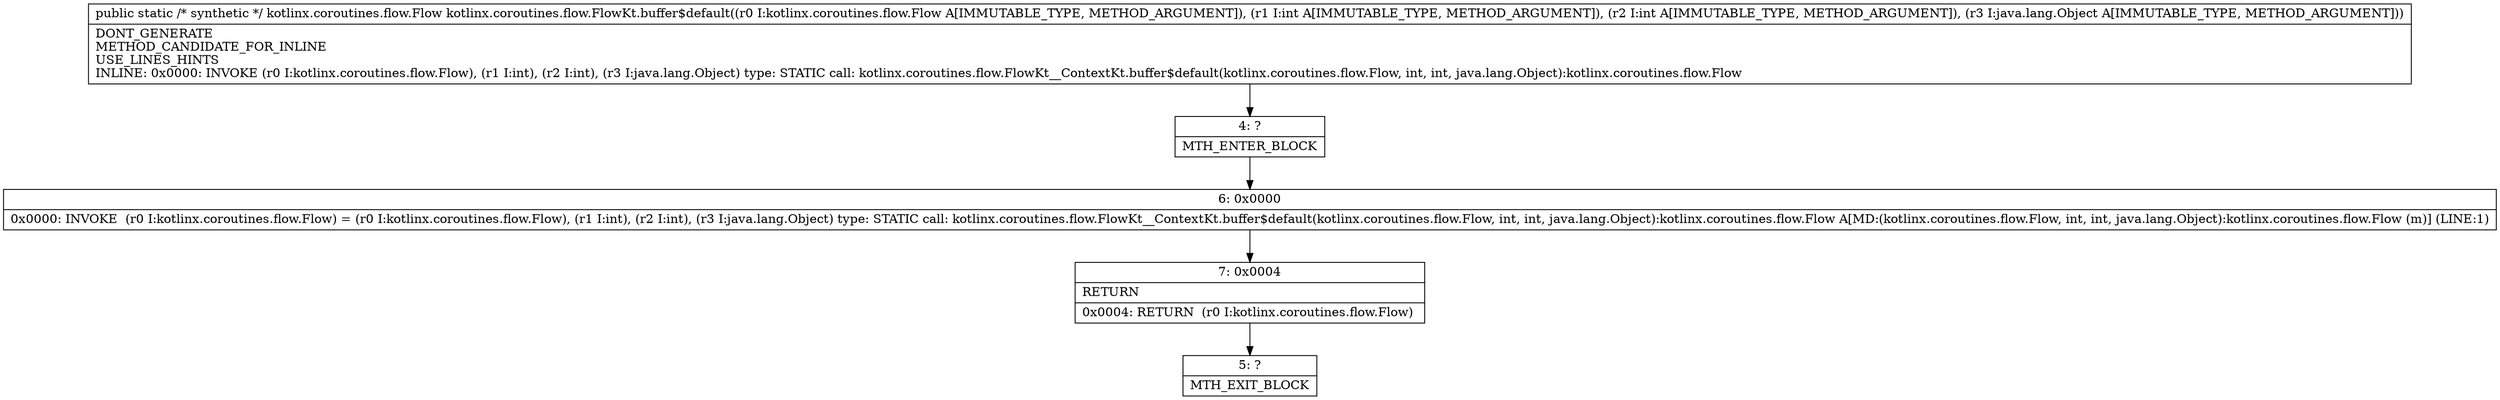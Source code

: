 digraph "CFG forkotlinx.coroutines.flow.FlowKt.buffer$default(Lkotlinx\/coroutines\/flow\/Flow;IILjava\/lang\/Object;)Lkotlinx\/coroutines\/flow\/Flow;" {
Node_4 [shape=record,label="{4\:\ ?|MTH_ENTER_BLOCK\l}"];
Node_6 [shape=record,label="{6\:\ 0x0000|0x0000: INVOKE  (r0 I:kotlinx.coroutines.flow.Flow) = (r0 I:kotlinx.coroutines.flow.Flow), (r1 I:int), (r2 I:int), (r3 I:java.lang.Object) type: STATIC call: kotlinx.coroutines.flow.FlowKt__ContextKt.buffer$default(kotlinx.coroutines.flow.Flow, int, int, java.lang.Object):kotlinx.coroutines.flow.Flow A[MD:(kotlinx.coroutines.flow.Flow, int, int, java.lang.Object):kotlinx.coroutines.flow.Flow (m)] (LINE:1)\l}"];
Node_7 [shape=record,label="{7\:\ 0x0004|RETURN\l|0x0004: RETURN  (r0 I:kotlinx.coroutines.flow.Flow) \l}"];
Node_5 [shape=record,label="{5\:\ ?|MTH_EXIT_BLOCK\l}"];
MethodNode[shape=record,label="{public static \/* synthetic *\/ kotlinx.coroutines.flow.Flow kotlinx.coroutines.flow.FlowKt.buffer$default((r0 I:kotlinx.coroutines.flow.Flow A[IMMUTABLE_TYPE, METHOD_ARGUMENT]), (r1 I:int A[IMMUTABLE_TYPE, METHOD_ARGUMENT]), (r2 I:int A[IMMUTABLE_TYPE, METHOD_ARGUMENT]), (r3 I:java.lang.Object A[IMMUTABLE_TYPE, METHOD_ARGUMENT]))  | DONT_GENERATE\lMETHOD_CANDIDATE_FOR_INLINE\lUSE_LINES_HINTS\lINLINE: 0x0000: INVOKE  (r0 I:kotlinx.coroutines.flow.Flow), (r1 I:int), (r2 I:int), (r3 I:java.lang.Object) type: STATIC call: kotlinx.coroutines.flow.FlowKt__ContextKt.buffer$default(kotlinx.coroutines.flow.Flow, int, int, java.lang.Object):kotlinx.coroutines.flow.Flow\l}"];
MethodNode -> Node_4;Node_4 -> Node_6;
Node_6 -> Node_7;
Node_7 -> Node_5;
}

